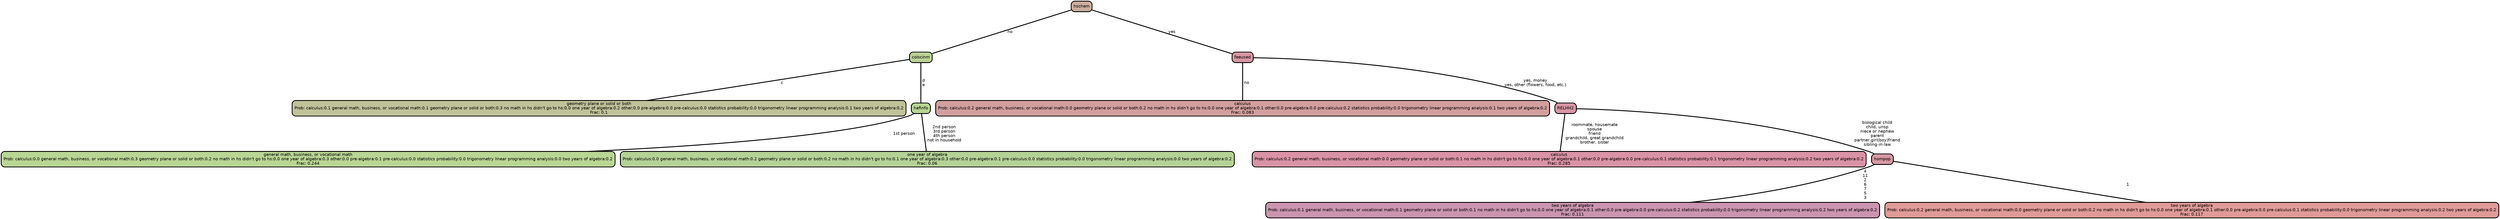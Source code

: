 graph Tree {
node [shape=box, style="filled, rounded",color="black",penwidth="3",fontcolor="black",                 fontname=helvetica] ;
graph [ranksep="0 equally", splines=straight,                 bgcolor=transparent, dpi=200] ;
edge [fontname=helvetica, color=black] ;
0 [label="geometry plane or solid or both
Prob: calculus:0.1 general math, business, or vocational math:0.1 geometry plane or solid or both:0.3 no math in hs didn't go to hs:0.0 one year of algebra:0.2 other:0.0 pre-algebra:0.0 pre-calculus:0.0 statistics probability:0.0 trigonometry linear programming analysis:0.1 two years of algebra:0.2
Frac: 0.1", fillcolor="#c0c299"] ;
1 [label="colscinm", fillcolor="#bad196"] ;
2 [label="general math, business, or vocational math
Prob: calculus:0.0 general math, business, or vocational math:0.3 geometry plane or solid or both:0.2 no math in hs didn't go to hs:0.0 one year of algebra:0.3 other:0.0 pre-algebra:0.1 pre-calculus:0.0 statistics probability:0.0 trigonometry linear programming analysis:0.0 two years of algebra:0.2
Frac: 0.244", fillcolor="#b9d694"] ;
3 [label="hefinfo", fillcolor="#b8d594"] ;
4 [label="one year of algebra
Prob: calculus:0.0 general math, business, or vocational math:0.2 geometry plane or solid or both:0.2 no math in hs didn't go to hs:0.1 one year of algebra:0.3 other:0.0 pre-algebra:0.1 pre-calculus:0.0 statistics probability:0.0 trigonometry linear programming analysis:0.0 two years of algebra:0.2
Frac: 0.06", fillcolor="#b5d296"] ;
5 [label="hschem", fillcolor="#ccae9e"] ;
6 [label="calculus
Prob: calculus:0.2 general math, business, or vocational math:0.0 geometry plane or solid or both:0.2 no math in hs didn't go to hs:0.0 one year of algebra:0.1 other:0.0 pre-algebra:0.0 pre-calculus:0.2 statistics probability:0.0 trigonometry linear programming analysis:0.1 two years of algebra:0.2
Frac: 0.083", fillcolor="#d29f9e"] ;
7 [label="feeused", fillcolor="#d797a4"] ;
8 [label="calculus
Prob: calculus:0.2 general math, business, or vocational math:0.0 geometry plane or solid or both:0.1 no math in hs didn't go to hs:0.0 one year of algebra:0.1 other:0.0 pre-algebra:0.0 pre-calculus:0.1 statistics probability:0.1 trigonometry linear programming analysis:0.2 two years of algebra:0.2
Frac: 0.285", fillcolor="#da93a6"] ;
9 [label="RELHH2", fillcolor="#d895a5"] ;
10 [label="two years of algebra
Prob: calculus:0.1 general math, business, or vocational math:0.1 geometry plane or solid or both:0.1 no math in hs didn't go to hs:0.0 one year of algebra:0.1 other:0.0 pre-algebra:0.0 pre-calculus:0.2 statistics probability:0.0 trigonometry linear programming analysis:0.2 two years of algebra:0.2
Frac: 0.111", fillcolor="#cb95af"] ;
11 [label="hompop", fillcolor="#d598a3"] ;
12 [label="two years of algebra
Prob: calculus:0.2 general math, business, or vocational math:0.0 geometry plane or solid or both:0.2 no math in hs didn't go to hs:0.0 one year of algebra:0.1 other:0.0 pre-algebra:0.0 pre-calculus:0.1 statistics probability:0.0 trigonometry linear programming analysis:0.2 two years of algebra:0.2
Frac: 0.117", fillcolor="#e09b98"] ;
1 -- 0 [label=" c",penwidth=3] ;
1 -- 3 [label=" d\n e",penwidth=3] ;
3 -- 2 [label=" 1st person",penwidth=3] ;
3 -- 4 [label=" 2nd person\n 3rd person\n 4th person\n not in household",penwidth=3] ;
5 -- 1 [label=" no",penwidth=3] ;
5 -- 7 [label=" yes",penwidth=3] ;
7 -- 6 [label=" no",penwidth=3] ;
7 -- 9 [label=" yes, money\n yes, other (flowers, food, etc.)",penwidth=3] ;
9 -- 8 [label=" roommate, housemate\n spouse\n friend\n grandchild, great grandchild\n brother, sister",penwidth=3] ;
9 -- 11 [label=" biological child\n child, unsp\n niece or nephew\n parent\n partner,girl(boy)friend\n sibling-in-law",penwidth=3] ;
11 -- 10 [label=" 4\n 11\n 2\n 6\n 7\n 5\n 3",penwidth=3] ;
11 -- 12 [label=" 1",penwidth=3] ;
{rank = same;}}